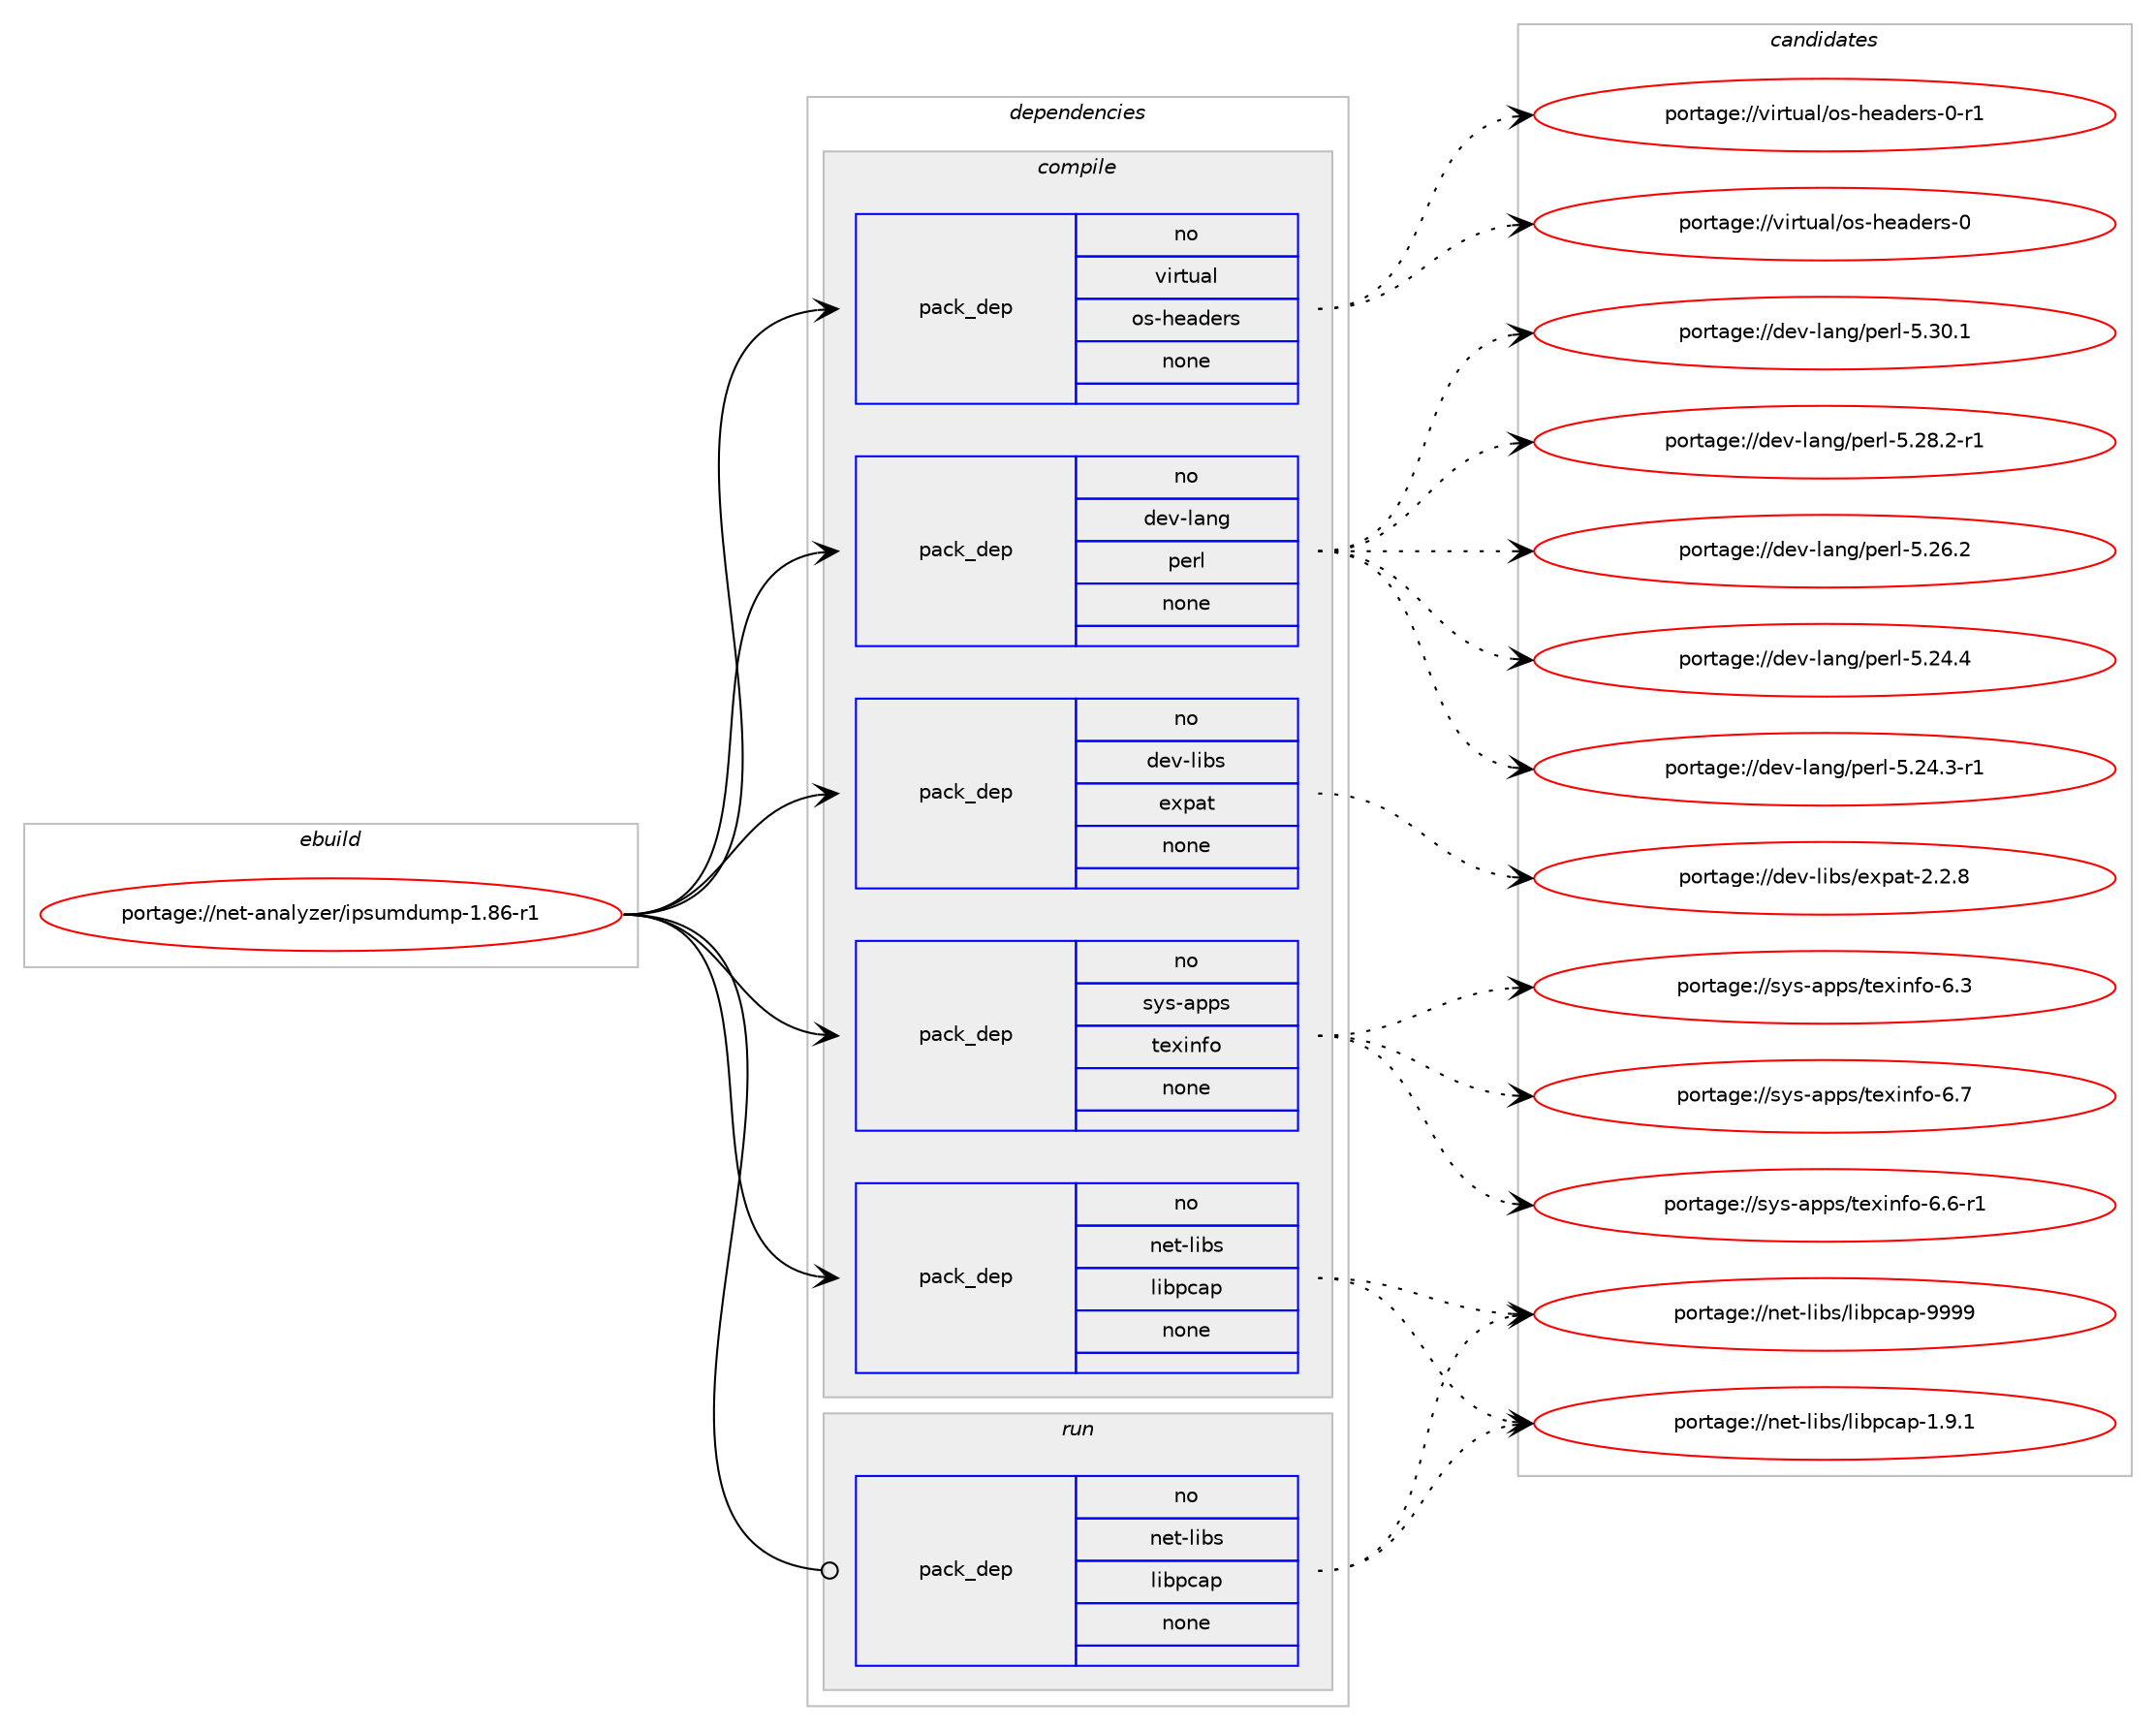 digraph prolog {

# *************
# Graph options
# *************

newrank=true;
concentrate=true;
compound=true;
graph [rankdir=LR,fontname=Helvetica,fontsize=10,ranksep=1.5];#, ranksep=2.5, nodesep=0.2];
edge  [arrowhead=vee];
node  [fontname=Helvetica,fontsize=10];

# **********
# The ebuild
# **********

subgraph cluster_leftcol {
color=gray;
rank=same;
label=<<i>ebuild</i>>;
id [label="portage://net-analyzer/ipsumdump-1.86-r1", color=red, width=4, href="../net-analyzer/ipsumdump-1.86-r1.svg"];
}

# ****************
# The dependencies
# ****************

subgraph cluster_midcol {
color=gray;
label=<<i>dependencies</i>>;
subgraph cluster_compile {
fillcolor="#eeeeee";
style=filled;
label=<<i>compile</i>>;
subgraph pack575 {
dependency778 [label=<<TABLE BORDER="0" CELLBORDER="1" CELLSPACING="0" CELLPADDING="4" WIDTH="220"><TR><TD ROWSPAN="6" CELLPADDING="30">pack_dep</TD></TR><TR><TD WIDTH="110">no</TD></TR><TR><TD>dev-lang</TD></TR><TR><TD>perl</TD></TR><TR><TD>none</TD></TR><TR><TD></TD></TR></TABLE>>, shape=none, color=blue];
}
id:e -> dependency778:w [weight=20,style="solid",arrowhead="vee"];
subgraph pack576 {
dependency779 [label=<<TABLE BORDER="0" CELLBORDER="1" CELLSPACING="0" CELLPADDING="4" WIDTH="220"><TR><TD ROWSPAN="6" CELLPADDING="30">pack_dep</TD></TR><TR><TD WIDTH="110">no</TD></TR><TR><TD>dev-libs</TD></TR><TR><TD>expat</TD></TR><TR><TD>none</TD></TR><TR><TD></TD></TR></TABLE>>, shape=none, color=blue];
}
id:e -> dependency779:w [weight=20,style="solid",arrowhead="vee"];
subgraph pack577 {
dependency780 [label=<<TABLE BORDER="0" CELLBORDER="1" CELLSPACING="0" CELLPADDING="4" WIDTH="220"><TR><TD ROWSPAN="6" CELLPADDING="30">pack_dep</TD></TR><TR><TD WIDTH="110">no</TD></TR><TR><TD>net-libs</TD></TR><TR><TD>libpcap</TD></TR><TR><TD>none</TD></TR><TR><TD></TD></TR></TABLE>>, shape=none, color=blue];
}
id:e -> dependency780:w [weight=20,style="solid",arrowhead="vee"];
subgraph pack578 {
dependency781 [label=<<TABLE BORDER="0" CELLBORDER="1" CELLSPACING="0" CELLPADDING="4" WIDTH="220"><TR><TD ROWSPAN="6" CELLPADDING="30">pack_dep</TD></TR><TR><TD WIDTH="110">no</TD></TR><TR><TD>sys-apps</TD></TR><TR><TD>texinfo</TD></TR><TR><TD>none</TD></TR><TR><TD></TD></TR></TABLE>>, shape=none, color=blue];
}
id:e -> dependency781:w [weight=20,style="solid",arrowhead="vee"];
subgraph pack579 {
dependency782 [label=<<TABLE BORDER="0" CELLBORDER="1" CELLSPACING="0" CELLPADDING="4" WIDTH="220"><TR><TD ROWSPAN="6" CELLPADDING="30">pack_dep</TD></TR><TR><TD WIDTH="110">no</TD></TR><TR><TD>virtual</TD></TR><TR><TD>os-headers</TD></TR><TR><TD>none</TD></TR><TR><TD></TD></TR></TABLE>>, shape=none, color=blue];
}
id:e -> dependency782:w [weight=20,style="solid",arrowhead="vee"];
}
subgraph cluster_compileandrun {
fillcolor="#eeeeee";
style=filled;
label=<<i>compile and run</i>>;
}
subgraph cluster_run {
fillcolor="#eeeeee";
style=filled;
label=<<i>run</i>>;
subgraph pack580 {
dependency783 [label=<<TABLE BORDER="0" CELLBORDER="1" CELLSPACING="0" CELLPADDING="4" WIDTH="220"><TR><TD ROWSPAN="6" CELLPADDING="30">pack_dep</TD></TR><TR><TD WIDTH="110">no</TD></TR><TR><TD>net-libs</TD></TR><TR><TD>libpcap</TD></TR><TR><TD>none</TD></TR><TR><TD></TD></TR></TABLE>>, shape=none, color=blue];
}
id:e -> dependency783:w [weight=20,style="solid",arrowhead="odot"];
}
}

# **************
# The candidates
# **************

subgraph cluster_choices {
rank=same;
color=gray;
label=<<i>candidates</i>>;

subgraph choice575 {
color=black;
nodesep=1;
choiceportage10010111845108971101034711210111410845534651484649 [label="portage://dev-lang/perl-5.30.1", color=red, width=4,href="../dev-lang/perl-5.30.1.svg"];
choiceportage100101118451089711010347112101114108455346505646504511449 [label="portage://dev-lang/perl-5.28.2-r1", color=red, width=4,href="../dev-lang/perl-5.28.2-r1.svg"];
choiceportage10010111845108971101034711210111410845534650544650 [label="portage://dev-lang/perl-5.26.2", color=red, width=4,href="../dev-lang/perl-5.26.2.svg"];
choiceportage10010111845108971101034711210111410845534650524652 [label="portage://dev-lang/perl-5.24.4", color=red, width=4,href="../dev-lang/perl-5.24.4.svg"];
choiceportage100101118451089711010347112101114108455346505246514511449 [label="portage://dev-lang/perl-5.24.3-r1", color=red, width=4,href="../dev-lang/perl-5.24.3-r1.svg"];
dependency778:e -> choiceportage10010111845108971101034711210111410845534651484649:w [style=dotted,weight="100"];
dependency778:e -> choiceportage100101118451089711010347112101114108455346505646504511449:w [style=dotted,weight="100"];
dependency778:e -> choiceportage10010111845108971101034711210111410845534650544650:w [style=dotted,weight="100"];
dependency778:e -> choiceportage10010111845108971101034711210111410845534650524652:w [style=dotted,weight="100"];
dependency778:e -> choiceportage100101118451089711010347112101114108455346505246514511449:w [style=dotted,weight="100"];
}
subgraph choice576 {
color=black;
nodesep=1;
choiceportage10010111845108105981154710112011297116455046504656 [label="portage://dev-libs/expat-2.2.8", color=red, width=4,href="../dev-libs/expat-2.2.8.svg"];
dependency779:e -> choiceportage10010111845108105981154710112011297116455046504656:w [style=dotted,weight="100"];
}
subgraph choice577 {
color=black;
nodesep=1;
choiceportage1101011164510810598115471081059811299971124557575757 [label="portage://net-libs/libpcap-9999", color=red, width=4,href="../net-libs/libpcap-9999.svg"];
choiceportage110101116451081059811547108105981129997112454946574649 [label="portage://net-libs/libpcap-1.9.1", color=red, width=4,href="../net-libs/libpcap-1.9.1.svg"];
dependency780:e -> choiceportage1101011164510810598115471081059811299971124557575757:w [style=dotted,weight="100"];
dependency780:e -> choiceportage110101116451081059811547108105981129997112454946574649:w [style=dotted,weight="100"];
}
subgraph choice578 {
color=black;
nodesep=1;
choiceportage11512111545971121121154711610112010511010211145544655 [label="portage://sys-apps/texinfo-6.7", color=red, width=4,href="../sys-apps/texinfo-6.7.svg"];
choiceportage115121115459711211211547116101120105110102111455446544511449 [label="portage://sys-apps/texinfo-6.6-r1", color=red, width=4,href="../sys-apps/texinfo-6.6-r1.svg"];
choiceportage11512111545971121121154711610112010511010211145544651 [label="portage://sys-apps/texinfo-6.3", color=red, width=4,href="../sys-apps/texinfo-6.3.svg"];
dependency781:e -> choiceportage11512111545971121121154711610112010511010211145544655:w [style=dotted,weight="100"];
dependency781:e -> choiceportage115121115459711211211547116101120105110102111455446544511449:w [style=dotted,weight="100"];
dependency781:e -> choiceportage11512111545971121121154711610112010511010211145544651:w [style=dotted,weight="100"];
}
subgraph choice579 {
color=black;
nodesep=1;
choiceportage1181051141161179710847111115451041019710010111411545484511449 [label="portage://virtual/os-headers-0-r1", color=red, width=4,href="../virtual/os-headers-0-r1.svg"];
choiceportage118105114116117971084711111545104101971001011141154548 [label="portage://virtual/os-headers-0", color=red, width=4,href="../virtual/os-headers-0.svg"];
dependency782:e -> choiceportage1181051141161179710847111115451041019710010111411545484511449:w [style=dotted,weight="100"];
dependency782:e -> choiceportage118105114116117971084711111545104101971001011141154548:w [style=dotted,weight="100"];
}
subgraph choice580 {
color=black;
nodesep=1;
choiceportage1101011164510810598115471081059811299971124557575757 [label="portage://net-libs/libpcap-9999", color=red, width=4,href="../net-libs/libpcap-9999.svg"];
choiceportage110101116451081059811547108105981129997112454946574649 [label="portage://net-libs/libpcap-1.9.1", color=red, width=4,href="../net-libs/libpcap-1.9.1.svg"];
dependency783:e -> choiceportage1101011164510810598115471081059811299971124557575757:w [style=dotted,weight="100"];
dependency783:e -> choiceportage110101116451081059811547108105981129997112454946574649:w [style=dotted,weight="100"];
}
}

}
